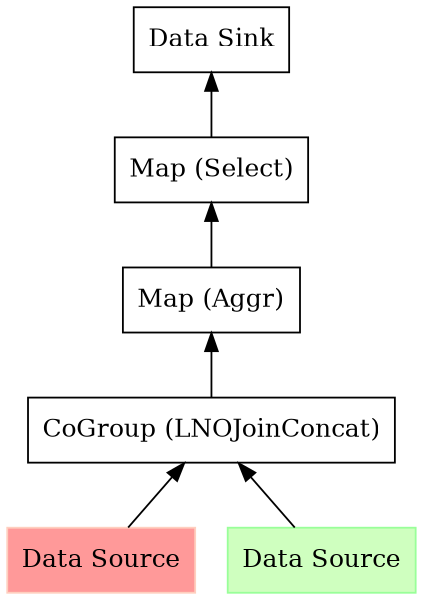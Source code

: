 digraph PACT {
size ="4,4"
N4 [label="Data Source" color="#ffcfbf" style="filled" fillcolor="#ff9999" shape=box];
N5 [label="Data Source" color="#99ff99" style="filled" fillcolor="#cfffbf" shape=box];
N3 [label="CoGroup (LNOJoinConcat)" shape=box];
N3 -> N4 [dir=back];
N3 -> N5 [dir=back];
N2 [label="Map (Aggr)" shape=box];
N2 -> N3 [dir=back];
N1 [label="Map (Select)" shape=box];
N1 -> N2 [dir=back];
N0 [label="Data Sink" shape=box];
N0 -> N1 [dir=back];
}
